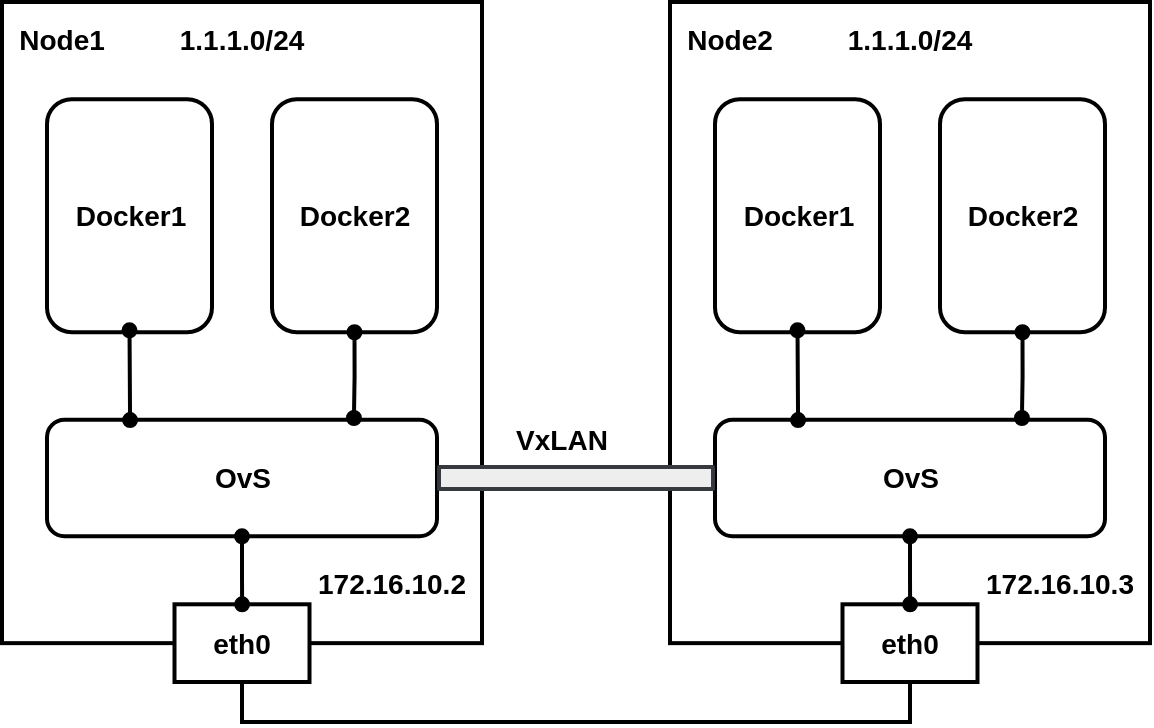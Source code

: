 <mxfile version="15.1.1" type="github">
  <diagram id="RsipwHmstDPNMy2VP-Ev" name="Page-1">
    <mxGraphModel dx="1038" dy="491" grid="1" gridSize="10" guides="1" tooltips="1" connect="1" arrows="1" fold="1" page="1" pageScale="1" pageWidth="827" pageHeight="1169" math="0" shadow="0">
      <root>
        <mxCell id="0" />
        <mxCell id="1" parent="0" />
        <mxCell id="8l71zG5UURdjVhLfGcb7-1" value="" style="rounded=0;whiteSpace=wrap;html=1;strokeWidth=2;" parent="1" vertex="1">
          <mxGeometry x="80" y="90" width="240" height="320.571" as="geometry" />
        </mxCell>
        <mxCell id="8l71zG5UURdjVhLfGcb7-2" value="&lt;b style=&quot;font-size: 14px&quot;&gt;Docker1&lt;/b&gt;" style="rounded=1;whiteSpace=wrap;html=1;strokeWidth=2;" parent="1" vertex="1">
          <mxGeometry x="102.5" y="138.571" width="82.5" height="116.571" as="geometry" />
        </mxCell>
        <mxCell id="8l71zG5UURdjVhLfGcb7-3" value="&lt;b style=&quot;font-size: 14px&quot;&gt;Docker2&lt;/b&gt;" style="rounded=1;whiteSpace=wrap;html=1;strokeWidth=2;" parent="1" vertex="1">
          <mxGeometry x="215" y="138.571" width="82.5" height="116.571" as="geometry" />
        </mxCell>
        <mxCell id="8l71zG5UURdjVhLfGcb7-4" value="&lt;font style=&quot;font-size: 14px&quot;&gt;&lt;b&gt;OvS&lt;/b&gt;&lt;/font&gt;" style="rounded=1;whiteSpace=wrap;html=1;strokeWidth=2;" parent="1" vertex="1">
          <mxGeometry x="102.5" y="298.857" width="195" height="58.286" as="geometry" />
        </mxCell>
        <mxCell id="8l71zG5UURdjVhLfGcb7-5" value="&lt;font style=&quot;font-size: 14px&quot;&gt;&lt;b&gt;Node1&lt;/b&gt;&lt;/font&gt;" style="text;html=1;strokeColor=none;fillColor=none;align=center;verticalAlign=middle;whiteSpace=wrap;rounded=0;strokeWidth=2;" parent="1" vertex="1">
          <mxGeometry x="95" y="99.714" width="30" height="19.429" as="geometry" />
        </mxCell>
        <mxCell id="8l71zG5UURdjVhLfGcb7-26" style="edgeStyle=orthogonalEdgeStyle;rounded=0;orthogonalLoop=1;jettySize=auto;html=1;exitX=0.5;exitY=1;exitDx=0;exitDy=0;entryX=0.5;entryY=1;entryDx=0;entryDy=0;startArrow=none;startFill=0;endArrow=none;endFill=0;strokeWidth=2;" parent="1" source="8l71zG5UURdjVhLfGcb7-6" target="8l71zG5UURdjVhLfGcb7-18" edge="1">
          <mxGeometry relative="1" as="geometry" />
        </mxCell>
        <mxCell id="8l71zG5UURdjVhLfGcb7-6" value="&lt;font style=&quot;font-size: 14px&quot;&gt;&lt;b&gt;eth0&lt;/b&gt;&lt;/font&gt;" style="rounded=0;whiteSpace=wrap;html=1;strokeWidth=2;" parent="1" vertex="1">
          <mxGeometry x="166.25" y="391.143" width="67.5" height="38.857" as="geometry" />
        </mxCell>
        <mxCell id="8l71zG5UURdjVhLfGcb7-7" value="&lt;font style=&quot;font-size: 14px&quot;&gt;&lt;b&gt;1.1.1.0/24&lt;/b&gt;&lt;/font&gt;" style="text;html=1;strokeColor=none;fillColor=none;align=center;verticalAlign=middle;whiteSpace=wrap;rounded=0;" parent="1" vertex="1">
          <mxGeometry x="185" y="99.714" width="30" height="19.429" as="geometry" />
        </mxCell>
        <mxCell id="8l71zG5UURdjVhLfGcb7-8" value="&lt;font style=&quot;font-size: 14px&quot;&gt;&lt;b&gt;172.16.10.2&lt;/b&gt;&lt;/font&gt;" style="text;html=1;strokeColor=none;fillColor=none;align=center;verticalAlign=middle;whiteSpace=wrap;rounded=0;" parent="1" vertex="1">
          <mxGeometry x="260" y="371.714" width="30" height="19.429" as="geometry" />
        </mxCell>
        <mxCell id="8l71zG5UURdjVhLfGcb7-11" style="edgeStyle=orthogonalEdgeStyle;rounded=0;orthogonalLoop=1;jettySize=auto;html=1;exitX=0.5;exitY=1;exitDx=0;exitDy=0;entryX=0.787;entryY=-0.015;entryDx=0;entryDy=0;entryPerimeter=0;startArrow=oval;startFill=1;endArrow=oval;endFill=1;strokeWidth=2;" parent="1" source="8l71zG5UURdjVhLfGcb7-3" target="8l71zG5UURdjVhLfGcb7-4" edge="1">
          <mxGeometry x="80" y="90" as="geometry" />
        </mxCell>
        <mxCell id="8l71zG5UURdjVhLfGcb7-10" style="edgeStyle=orthogonalEdgeStyle;rounded=0;orthogonalLoop=1;jettySize=auto;html=1;exitX=0.5;exitY=1;exitDx=0;exitDy=0;entryX=0.213;entryY=0.02;entryDx=0;entryDy=0;entryPerimeter=0;startArrow=oval;startFill=1;endArrow=oval;endFill=1;strokeWidth=2;" parent="1" edge="1">
          <mxGeometry x="80" y="89" as="geometry">
            <mxPoint x="143.75" y="254.143" as="sourcePoint" />
            <mxPoint x="144.035" y="299.023" as="targetPoint" />
            <Array as="points">
              <mxPoint x="144" y="260" />
              <mxPoint x="144" y="260" />
            </Array>
          </mxGeometry>
        </mxCell>
        <mxCell id="8l71zG5UURdjVhLfGcb7-12" style="edgeStyle=orthogonalEdgeStyle;rounded=0;orthogonalLoop=1;jettySize=auto;html=1;exitX=0.5;exitY=1;exitDx=0;exitDy=0;startArrow=oval;startFill=1;endArrow=oval;endFill=1;strokeWidth=2;" parent="1" source="8l71zG5UURdjVhLfGcb7-4" target="8l71zG5UURdjVhLfGcb7-6" edge="1">
          <mxGeometry relative="1" as="geometry" />
        </mxCell>
        <mxCell id="8l71zG5UURdjVhLfGcb7-13" value="" style="rounded=0;whiteSpace=wrap;html=1;strokeWidth=2;" parent="1" vertex="1">
          <mxGeometry x="414" y="90" width="240" height="320.571" as="geometry" />
        </mxCell>
        <mxCell id="8l71zG5UURdjVhLfGcb7-14" value="&lt;b style=&quot;font-size: 14px&quot;&gt;Docker1&lt;/b&gt;" style="rounded=1;whiteSpace=wrap;html=1;strokeWidth=2;" parent="1" vertex="1">
          <mxGeometry x="436.5" y="138.571" width="82.5" height="116.571" as="geometry" />
        </mxCell>
        <mxCell id="8l71zG5UURdjVhLfGcb7-15" value="&lt;b style=&quot;font-size: 14px&quot;&gt;Docker2&lt;/b&gt;" style="rounded=1;whiteSpace=wrap;html=1;strokeWidth=2;" parent="1" vertex="1">
          <mxGeometry x="549" y="138.571" width="82.5" height="116.571" as="geometry" />
        </mxCell>
        <mxCell id="8l71zG5UURdjVhLfGcb7-16" value="&lt;font style=&quot;font-size: 14px&quot;&gt;&lt;b&gt;OvS&lt;/b&gt;&lt;/font&gt;" style="rounded=1;whiteSpace=wrap;html=1;strokeWidth=2;" parent="1" vertex="1">
          <mxGeometry x="436.5" y="298.857" width="195" height="58.286" as="geometry" />
        </mxCell>
        <mxCell id="8l71zG5UURdjVhLfGcb7-17" value="&lt;font style=&quot;font-size: 14px&quot;&gt;&lt;b&gt;Node2&lt;/b&gt;&lt;/font&gt;" style="text;html=1;strokeColor=none;fillColor=none;align=center;verticalAlign=middle;whiteSpace=wrap;rounded=0;strokeWidth=2;" parent="1" vertex="1">
          <mxGeometry x="429" y="99.714" width="30" height="19.429" as="geometry" />
        </mxCell>
        <mxCell id="8l71zG5UURdjVhLfGcb7-18" value="&lt;font style=&quot;font-size: 14px&quot;&gt;&lt;b&gt;eth0&lt;/b&gt;&lt;/font&gt;" style="rounded=0;whiteSpace=wrap;html=1;strokeWidth=2;" parent="1" vertex="1">
          <mxGeometry x="500.25" y="391.143" width="67.5" height="38.857" as="geometry" />
        </mxCell>
        <mxCell id="8l71zG5UURdjVhLfGcb7-19" value="&lt;font style=&quot;font-size: 14px&quot;&gt;&lt;b&gt;1.1.1.0/24&lt;/b&gt;&lt;/font&gt;" style="text;html=1;strokeColor=none;fillColor=none;align=center;verticalAlign=middle;whiteSpace=wrap;rounded=0;" parent="1" vertex="1">
          <mxGeometry x="519" y="99.714" width="30" height="19.429" as="geometry" />
        </mxCell>
        <mxCell id="8l71zG5UURdjVhLfGcb7-20" value="&lt;font style=&quot;font-size: 14px&quot;&gt;&lt;b&gt;172.16.10.3&lt;/b&gt;&lt;/font&gt;" style="text;html=1;strokeColor=none;fillColor=none;align=center;verticalAlign=middle;whiteSpace=wrap;rounded=0;" parent="1" vertex="1">
          <mxGeometry x="594" y="371.714" width="30" height="19.429" as="geometry" />
        </mxCell>
        <mxCell id="8l71zG5UURdjVhLfGcb7-21" style="edgeStyle=orthogonalEdgeStyle;rounded=0;orthogonalLoop=1;jettySize=auto;html=1;exitX=0.5;exitY=1;exitDx=0;exitDy=0;entryX=0.787;entryY=-0.015;entryDx=0;entryDy=0;entryPerimeter=0;startArrow=oval;startFill=1;endArrow=oval;endFill=1;strokeWidth=2;" parent="1" source="8l71zG5UURdjVhLfGcb7-15" target="8l71zG5UURdjVhLfGcb7-16" edge="1">
          <mxGeometry x="414" y="90" as="geometry" />
        </mxCell>
        <mxCell id="8l71zG5UURdjVhLfGcb7-22" style="edgeStyle=orthogonalEdgeStyle;rounded=0;orthogonalLoop=1;jettySize=auto;html=1;exitX=0.5;exitY=1;exitDx=0;exitDy=0;entryX=0.213;entryY=0.02;entryDx=0;entryDy=0;entryPerimeter=0;startArrow=oval;startFill=1;endArrow=oval;endFill=1;strokeWidth=2;" parent="1" edge="1">
          <mxGeometry x="414" y="89" as="geometry">
            <mxPoint x="477.75" y="254.143" as="sourcePoint" />
            <mxPoint x="478.035" y="299.023" as="targetPoint" />
            <Array as="points">
              <mxPoint x="478" y="260" />
              <mxPoint x="478" y="260" />
            </Array>
          </mxGeometry>
        </mxCell>
        <mxCell id="8l71zG5UURdjVhLfGcb7-23" style="edgeStyle=orthogonalEdgeStyle;rounded=0;orthogonalLoop=1;jettySize=auto;html=1;exitX=0.5;exitY=1;exitDx=0;exitDy=0;startArrow=oval;startFill=1;endArrow=oval;endFill=1;strokeWidth=2;" parent="1" source="8l71zG5UURdjVhLfGcb7-16" target="8l71zG5UURdjVhLfGcb7-18" edge="1">
          <mxGeometry relative="1" as="geometry" />
        </mxCell>
        <mxCell id="8l71zG5UURdjVhLfGcb7-25" value="" style="shape=flexArrow;endArrow=none;startArrow=none;html=1;strokeWidth=2;exitX=1;exitY=0.5;exitDx=0;exitDy=0;entryX=0;entryY=0.5;entryDx=0;entryDy=0;endFill=0;startFill=0;fillColor=#eeeeee;strokeColor=#36393d;" parent="1" source="8l71zG5UURdjVhLfGcb7-4" target="8l71zG5UURdjVhLfGcb7-16" edge="1">
          <mxGeometry width="100" height="100" relative="1" as="geometry">
            <mxPoint x="350" y="390" as="sourcePoint" />
            <mxPoint x="450" y="290" as="targetPoint" />
          </mxGeometry>
        </mxCell>
        <mxCell id="8l71zG5UURdjVhLfGcb7-27" value="&lt;font style=&quot;font-size: 14px&quot;&gt;&lt;b&gt;VxLAN&lt;/b&gt;&lt;/font&gt;" style="text;html=1;strokeColor=none;fillColor=none;align=center;verticalAlign=middle;whiteSpace=wrap;rounded=0;" parent="1" vertex="1">
          <mxGeometry x="340" y="299" width="40" height="20" as="geometry" />
        </mxCell>
      </root>
    </mxGraphModel>
  </diagram>
</mxfile>
